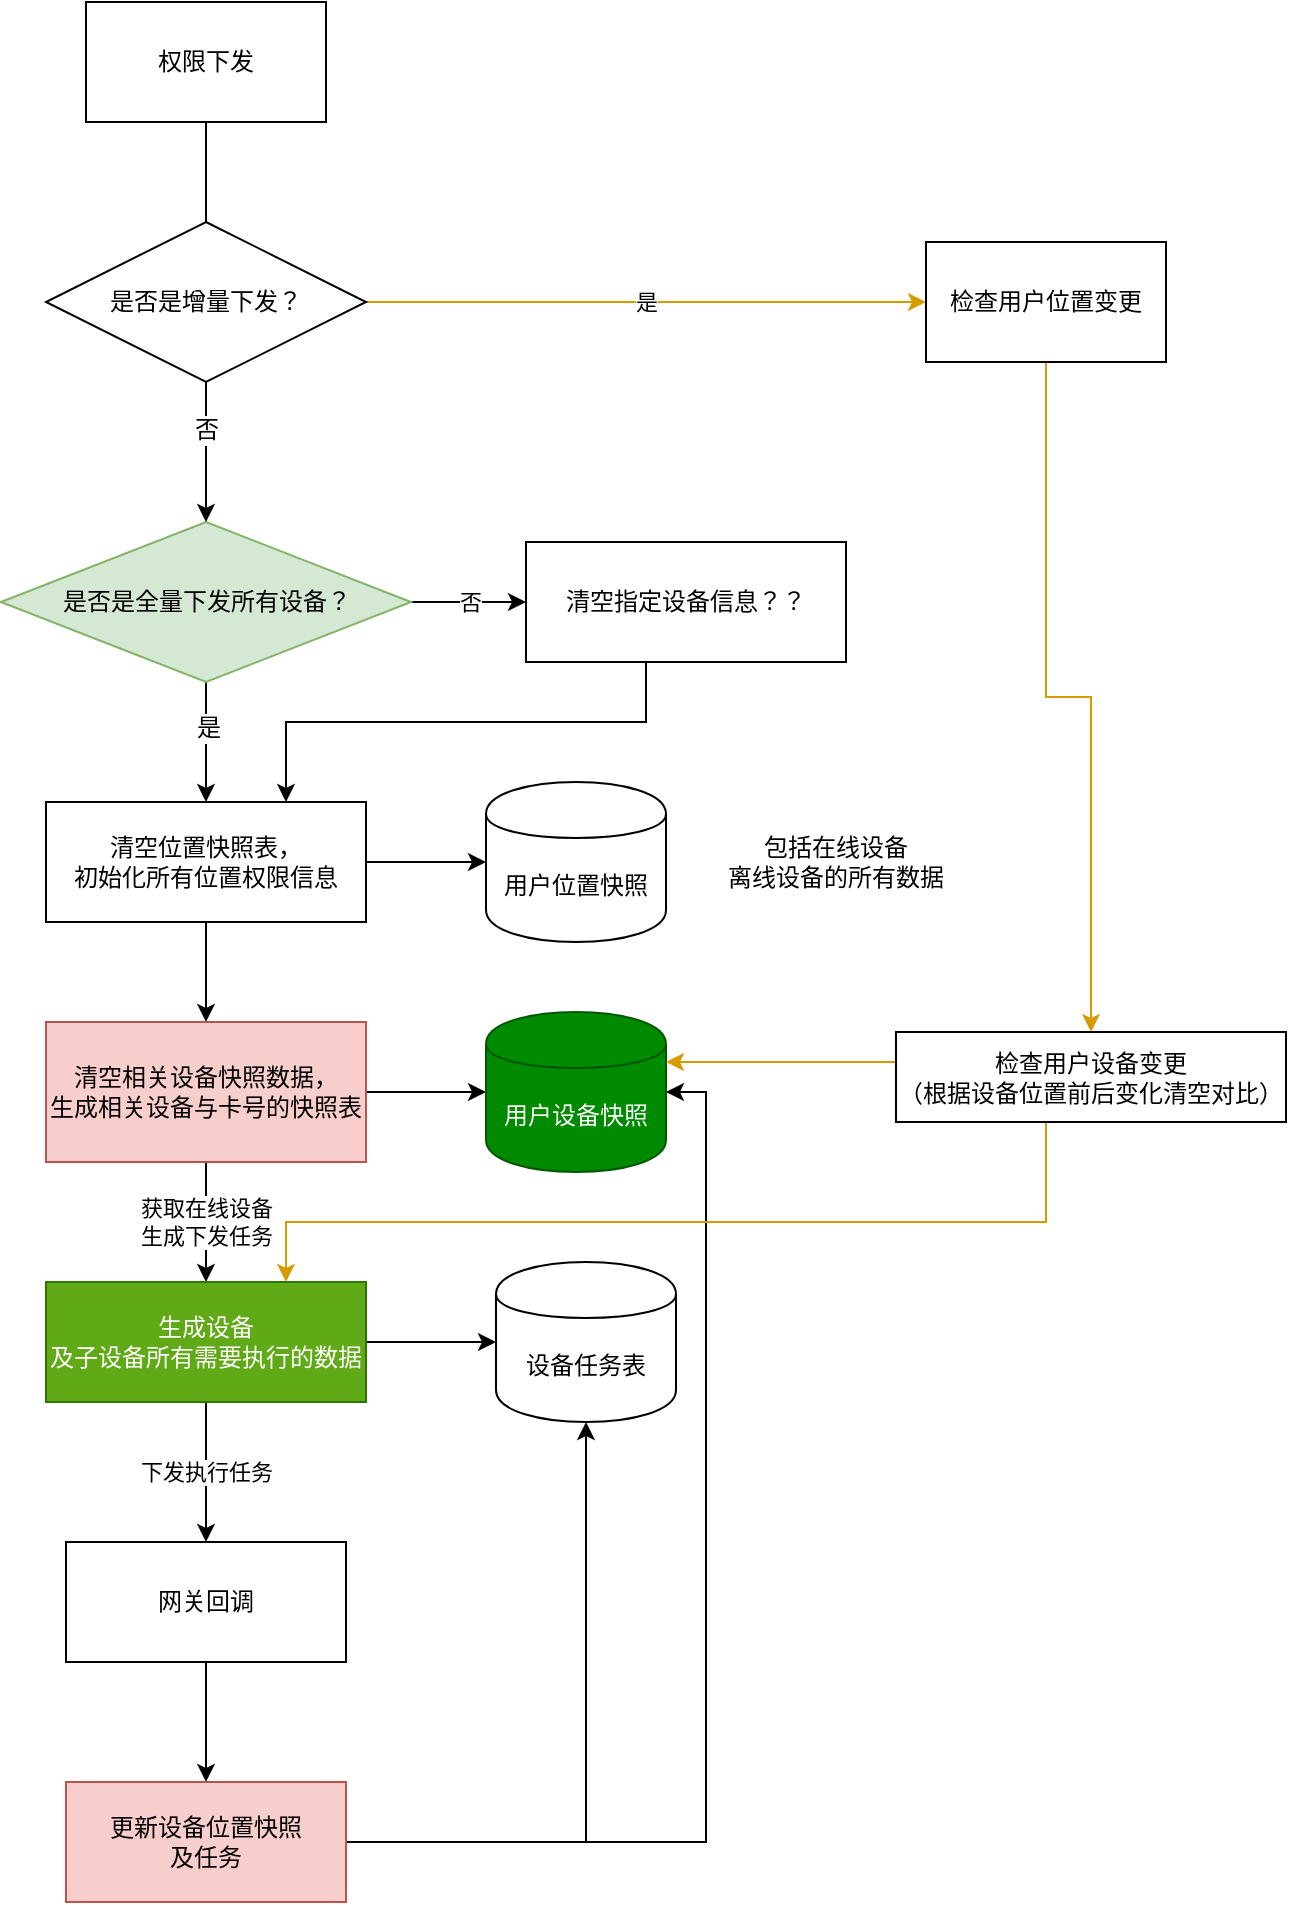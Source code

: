 <mxfile version="12.6.5" type="github">
  <diagram id="v_arF2TW2bqlZ3hK2OgE" name="Page-1">
    <mxGraphModel dx="869" dy="437" grid="1" gridSize="10" guides="1" tooltips="1" connect="1" arrows="1" fold="1" page="1" pageScale="1" pageWidth="827" pageHeight="1169" math="0" shadow="0">
      <root>
        <mxCell id="0"/>
        <mxCell id="1" parent="0"/>
        <mxCell id="MOwNMbAIh5BBS8uGqdnz-7" style="edgeStyle=orthogonalEdgeStyle;rounded=0;orthogonalLoop=1;jettySize=auto;html=1;entryX=0.5;entryY=0;entryDx=0;entryDy=0;" parent="1" source="MOwNMbAIh5BBS8uGqdnz-1" edge="1">
          <mxGeometry relative="1" as="geometry">
            <mxPoint x="160" y="150" as="targetPoint"/>
          </mxGeometry>
        </mxCell>
        <mxCell id="MOwNMbAIh5BBS8uGqdnz-1" value="权限下发" style="rounded=0;whiteSpace=wrap;html=1;" parent="1" vertex="1">
          <mxGeometry x="100" y="20" width="120" height="60" as="geometry"/>
        </mxCell>
        <mxCell id="MOwNMbAIh5BBS8uGqdnz-8" style="edgeStyle=orthogonalEdgeStyle;rounded=0;orthogonalLoop=1;jettySize=auto;html=1;entryX=0.5;entryY=0;entryDx=0;entryDy=0;" parent="1" source="MOwNMbAIh5BBS8uGqdnz-2" target="MOwNMbAIh5BBS8uGqdnz-4" edge="1">
          <mxGeometry relative="1" as="geometry"/>
        </mxCell>
        <mxCell id="MOwNMbAIh5BBS8uGqdnz-9" value="是" style="text;html=1;align=center;verticalAlign=middle;resizable=0;points=[];labelBackgroundColor=#ffffff;" parent="MOwNMbAIh5BBS8uGqdnz-8" vertex="1" connectable="0">
          <mxGeometry x="-0.244" y="1" relative="1" as="geometry">
            <mxPoint as="offset"/>
          </mxGeometry>
        </mxCell>
        <mxCell id="-Oa4V9TWspahq8izikd7-13" value="否" style="edgeStyle=orthogonalEdgeStyle;rounded=0;orthogonalLoop=1;jettySize=auto;html=1;entryX=0;entryY=0.5;entryDx=0;entryDy=0;" edge="1" parent="1" source="MOwNMbAIh5BBS8uGqdnz-2" target="-Oa4V9TWspahq8izikd7-12">
          <mxGeometry relative="1" as="geometry"/>
        </mxCell>
        <mxCell id="MOwNMbAIh5BBS8uGqdnz-2" value="是否是全量下发所有设备？" style="rhombus;whiteSpace=wrap;html=1;fillColor=#d5e8d4;strokeColor=#82b366;" parent="1" vertex="1">
          <mxGeometry x="57.5" y="280" width="205" height="80" as="geometry"/>
        </mxCell>
        <mxCell id="MOwNMbAIh5BBS8uGqdnz-15" style="edgeStyle=orthogonalEdgeStyle;rounded=0;orthogonalLoop=1;jettySize=auto;html=1;entryX=0.5;entryY=0;entryDx=0;entryDy=0;" parent="1" source="MOwNMbAIh5BBS8uGqdnz-4" target="MOwNMbAIh5BBS8uGqdnz-14" edge="1">
          <mxGeometry relative="1" as="geometry"/>
        </mxCell>
        <mxCell id="-Oa4V9TWspahq8izikd7-4" style="edgeStyle=orthogonalEdgeStyle;rounded=0;orthogonalLoop=1;jettySize=auto;html=1;entryX=0;entryY=0.5;entryDx=0;entryDy=0;" edge="1" parent="1" source="MOwNMbAIh5BBS8uGqdnz-4" target="-Oa4V9TWspahq8izikd7-3">
          <mxGeometry relative="1" as="geometry"/>
        </mxCell>
        <mxCell id="MOwNMbAIh5BBS8uGqdnz-4" value="清空位置快照表，&lt;br&gt;初始化所有位置权限信息" style="rounded=0;whiteSpace=wrap;html=1;" parent="1" vertex="1">
          <mxGeometry x="80" y="420" width="160" height="60" as="geometry"/>
        </mxCell>
        <mxCell id="MOwNMbAIh5BBS8uGqdnz-11" style="edgeStyle=orthogonalEdgeStyle;rounded=0;orthogonalLoop=1;jettySize=auto;html=1;entryX=0.5;entryY=0;entryDx=0;entryDy=0;" parent="1" source="MOwNMbAIh5BBS8uGqdnz-10" target="MOwNMbAIh5BBS8uGqdnz-2" edge="1">
          <mxGeometry relative="1" as="geometry"/>
        </mxCell>
        <mxCell id="MOwNMbAIh5BBS8uGqdnz-12" value="否" style="text;html=1;align=center;verticalAlign=middle;resizable=0;points=[];labelBackgroundColor=#ffffff;" parent="MOwNMbAIh5BBS8uGqdnz-11" vertex="1" connectable="0">
          <mxGeometry x="0.225" y="-2" relative="1" as="geometry">
            <mxPoint x="2" y="-19" as="offset"/>
          </mxGeometry>
        </mxCell>
        <mxCell id="-Oa4V9TWspahq8izikd7-10" value="是" style="edgeStyle=orthogonalEdgeStyle;rounded=0;orthogonalLoop=1;jettySize=auto;html=1;entryX=0;entryY=0.5;entryDx=0;entryDy=0;fillColor=#ffe6cc;strokeColor=#d79b00;" edge="1" parent="1" source="MOwNMbAIh5BBS8uGqdnz-10" target="-Oa4V9TWspahq8izikd7-9">
          <mxGeometry relative="1" as="geometry"/>
        </mxCell>
        <mxCell id="MOwNMbAIh5BBS8uGqdnz-10" value="是否是增量下发？" style="rhombus;whiteSpace=wrap;html=1;" parent="1" vertex="1">
          <mxGeometry x="80" y="130" width="160" height="80" as="geometry"/>
        </mxCell>
        <mxCell id="MOwNMbAIh5BBS8uGqdnz-18" value="获取在线设备&lt;br&gt;生成下发任务" style="edgeStyle=orthogonalEdgeStyle;rounded=0;orthogonalLoop=1;jettySize=auto;html=1;entryX=0.5;entryY=0;entryDx=0;entryDy=0;" parent="1" source="MOwNMbAIh5BBS8uGqdnz-14" target="MOwNMbAIh5BBS8uGqdnz-17" edge="1">
          <mxGeometry relative="1" as="geometry"/>
        </mxCell>
        <mxCell id="-Oa4V9TWspahq8izikd7-5" style="edgeStyle=orthogonalEdgeStyle;rounded=0;orthogonalLoop=1;jettySize=auto;html=1;entryX=0;entryY=0.5;entryDx=0;entryDy=0;" edge="1" parent="1" source="MOwNMbAIh5BBS8uGqdnz-14" target="-Oa4V9TWspahq8izikd7-2">
          <mxGeometry relative="1" as="geometry"/>
        </mxCell>
        <mxCell id="MOwNMbAIh5BBS8uGqdnz-14" value="清空相关设备快照数据，&lt;br&gt;生成相关设备与卡号的快照表" style="rounded=0;whiteSpace=wrap;html=1;fillColor=#f8cecc;strokeColor=#b85450;" parent="1" vertex="1">
          <mxGeometry x="80" y="530" width="160" height="70" as="geometry"/>
        </mxCell>
        <mxCell id="MOwNMbAIh5BBS8uGqdnz-22" value="下发执行任务" style="edgeStyle=orthogonalEdgeStyle;rounded=0;orthogonalLoop=1;jettySize=auto;html=1;" parent="1" source="MOwNMbAIh5BBS8uGqdnz-17" target="MOwNMbAIh5BBS8uGqdnz-19" edge="1">
          <mxGeometry relative="1" as="geometry"/>
        </mxCell>
        <mxCell id="-Oa4V9TWspahq8izikd7-6" style="edgeStyle=orthogonalEdgeStyle;rounded=0;orthogonalLoop=1;jettySize=auto;html=1;" edge="1" parent="1" source="MOwNMbAIh5BBS8uGqdnz-17" target="-Oa4V9TWspahq8izikd7-1">
          <mxGeometry relative="1" as="geometry"/>
        </mxCell>
        <mxCell id="MOwNMbAIh5BBS8uGqdnz-17" value="生成设备&lt;br&gt;及子设备所有需要执行的数据" style="rounded=0;whiteSpace=wrap;html=1;fillColor=#60a917;strokeColor=#2D7600;fontColor=#ffffff;" parent="1" vertex="1">
          <mxGeometry x="80" y="660" width="160" height="60" as="geometry"/>
        </mxCell>
        <mxCell id="MOwNMbAIh5BBS8uGqdnz-24" style="edgeStyle=orthogonalEdgeStyle;rounded=0;orthogonalLoop=1;jettySize=auto;html=1;" parent="1" source="MOwNMbAIh5BBS8uGqdnz-19" target="MOwNMbAIh5BBS8uGqdnz-23" edge="1">
          <mxGeometry relative="1" as="geometry"/>
        </mxCell>
        <mxCell id="MOwNMbAIh5BBS8uGqdnz-19" value="网关回调" style="rounded=0;whiteSpace=wrap;html=1;" parent="1" vertex="1">
          <mxGeometry x="90" y="790" width="140" height="60" as="geometry"/>
        </mxCell>
        <mxCell id="-Oa4V9TWspahq8izikd7-7" style="edgeStyle=orthogonalEdgeStyle;rounded=0;orthogonalLoop=1;jettySize=auto;html=1;entryX=0.5;entryY=1;entryDx=0;entryDy=0;" edge="1" parent="1" source="MOwNMbAIh5BBS8uGqdnz-23" target="-Oa4V9TWspahq8izikd7-1">
          <mxGeometry relative="1" as="geometry"/>
        </mxCell>
        <mxCell id="-Oa4V9TWspahq8izikd7-8" style="edgeStyle=orthogonalEdgeStyle;rounded=0;orthogonalLoop=1;jettySize=auto;html=1;entryX=1;entryY=0.5;entryDx=0;entryDy=0;" edge="1" parent="1" source="MOwNMbAIh5BBS8uGqdnz-23" target="-Oa4V9TWspahq8izikd7-2">
          <mxGeometry relative="1" as="geometry"/>
        </mxCell>
        <mxCell id="MOwNMbAIh5BBS8uGqdnz-23" value="更新设备位置快照&lt;br&gt;及任务" style="rounded=0;whiteSpace=wrap;html=1;fillColor=#f8cecc;strokeColor=#b85450;" parent="1" vertex="1">
          <mxGeometry x="90" y="910" width="140" height="60" as="geometry"/>
        </mxCell>
        <mxCell id="-Oa4V9TWspahq8izikd7-1" value="设备任务表" style="shape=cylinder;whiteSpace=wrap;html=1;boundedLbl=1;backgroundOutline=1;" vertex="1" parent="1">
          <mxGeometry x="305" y="650" width="90" height="80" as="geometry"/>
        </mxCell>
        <mxCell id="-Oa4V9TWspahq8izikd7-2" value="用户设备快照" style="shape=cylinder;whiteSpace=wrap;html=1;boundedLbl=1;backgroundOutline=1;fillColor=#008a00;strokeColor=#005700;fontColor=#ffffff;" vertex="1" parent="1">
          <mxGeometry x="300" y="525" width="90" height="80" as="geometry"/>
        </mxCell>
        <mxCell id="-Oa4V9TWspahq8izikd7-3" value="用户位置快照" style="shape=cylinder;whiteSpace=wrap;html=1;boundedLbl=1;backgroundOutline=1;" vertex="1" parent="1">
          <mxGeometry x="300" y="410" width="90" height="80" as="geometry"/>
        </mxCell>
        <mxCell id="-Oa4V9TWspahq8izikd7-17" style="edgeStyle=orthogonalEdgeStyle;rounded=0;orthogonalLoop=1;jettySize=auto;html=1;fillColor=#ffe6cc;strokeColor=#d79b00;" edge="1" parent="1" source="-Oa4V9TWspahq8izikd7-9" target="-Oa4V9TWspahq8izikd7-14">
          <mxGeometry relative="1" as="geometry"/>
        </mxCell>
        <mxCell id="-Oa4V9TWspahq8izikd7-9" value="检查用户位置变更" style="rounded=0;whiteSpace=wrap;html=1;" vertex="1" parent="1">
          <mxGeometry x="520" y="140" width="120" height="60" as="geometry"/>
        </mxCell>
        <mxCell id="-Oa4V9TWspahq8izikd7-20" style="edgeStyle=orthogonalEdgeStyle;rounded=0;orthogonalLoop=1;jettySize=auto;html=1;entryX=0.75;entryY=0;entryDx=0;entryDy=0;" edge="1" parent="1" source="-Oa4V9TWspahq8izikd7-12" target="MOwNMbAIh5BBS8uGqdnz-4">
          <mxGeometry relative="1" as="geometry">
            <Array as="points">
              <mxPoint x="380" y="380"/>
              <mxPoint x="200" y="380"/>
            </Array>
          </mxGeometry>
        </mxCell>
        <mxCell id="-Oa4V9TWspahq8izikd7-12" value="清空指定设备信息？？" style="rounded=0;whiteSpace=wrap;html=1;" vertex="1" parent="1">
          <mxGeometry x="320" y="290" width="160" height="60" as="geometry"/>
        </mxCell>
        <mxCell id="-Oa4V9TWspahq8izikd7-18" style="edgeStyle=orthogonalEdgeStyle;rounded=0;orthogonalLoop=1;jettySize=auto;html=1;entryX=0.75;entryY=0;entryDx=0;entryDy=0;fillColor=#ffe6cc;strokeColor=#d79b00;" edge="1" parent="1" source="-Oa4V9TWspahq8izikd7-14" target="MOwNMbAIh5BBS8uGqdnz-17">
          <mxGeometry relative="1" as="geometry">
            <Array as="points">
              <mxPoint x="580" y="630"/>
              <mxPoint x="200" y="630"/>
            </Array>
          </mxGeometry>
        </mxCell>
        <mxCell id="-Oa4V9TWspahq8izikd7-19" style="edgeStyle=orthogonalEdgeStyle;rounded=0;orthogonalLoop=1;jettySize=auto;html=1;fillColor=#ffe6cc;strokeColor=#d79b00;" edge="1" parent="1" source="-Oa4V9TWspahq8izikd7-14" target="-Oa4V9TWspahq8izikd7-2">
          <mxGeometry relative="1" as="geometry">
            <Array as="points">
              <mxPoint x="470" y="550"/>
              <mxPoint x="470" y="550"/>
            </Array>
          </mxGeometry>
        </mxCell>
        <mxCell id="-Oa4V9TWspahq8izikd7-14" value="检查用户设备变更&lt;br&gt;（根据设备位置前后变化清空对比）" style="rounded=0;whiteSpace=wrap;html=1;" vertex="1" parent="1">
          <mxGeometry x="505" y="535" width="195" height="45" as="geometry"/>
        </mxCell>
        <mxCell id="-Oa4V9TWspahq8izikd7-22" value="包括在线设备&lt;br&gt;离线设备的所有数据" style="text;html=1;strokeColor=none;fillColor=none;align=center;verticalAlign=middle;whiteSpace=wrap;rounded=0;" vertex="1" parent="1">
          <mxGeometry x="395" y="430" width="160" height="40" as="geometry"/>
        </mxCell>
      </root>
    </mxGraphModel>
  </diagram>
</mxfile>
